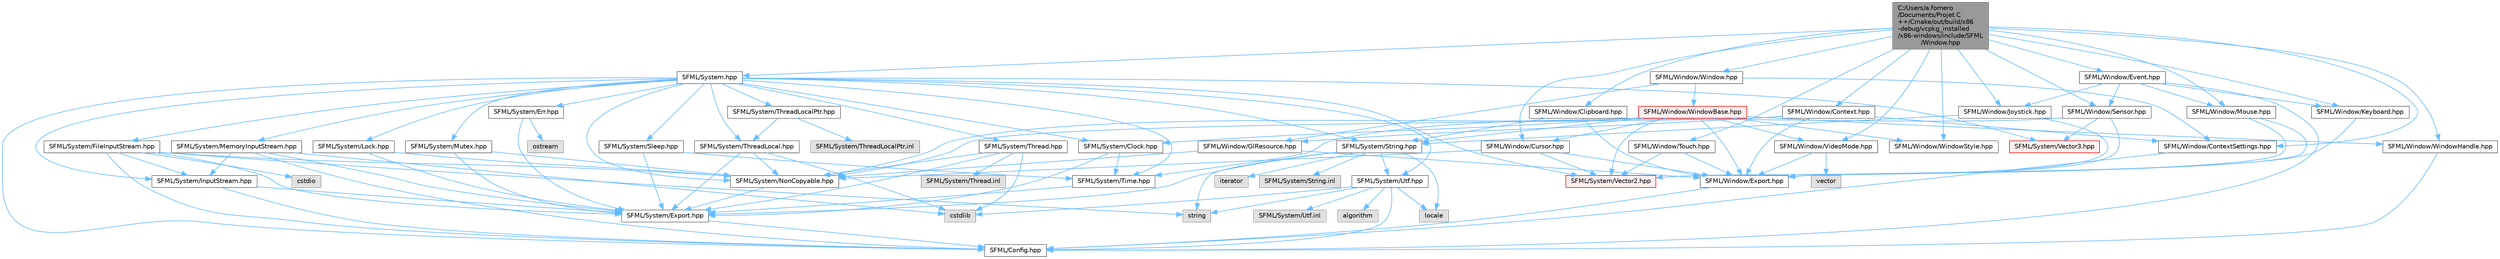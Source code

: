 digraph "C:/Users/a.fornero/Documents/Projet C++/Cmake/out/build/x86-debug/vcpkg_installed/x86-windows/include/SFML/Window.hpp"
{
 // LATEX_PDF_SIZE
  bgcolor="transparent";
  edge [fontname=Helvetica,fontsize=10,labelfontname=Helvetica,labelfontsize=10];
  node [fontname=Helvetica,fontsize=10,shape=box,height=0.2,width=0.4];
  Node1 [id="Node000001",label="C:/Users/a.fornero\l/Documents/Projet C\l++/Cmake/out/build/x86\l-debug/vcpkg_installed\l/x86-windows/include/SFML\l/Window.hpp",height=0.2,width=0.4,color="gray40", fillcolor="grey60", style="filled", fontcolor="black",tooltip=" "];
  Node1 -> Node2 [id="edge1_Node000001_Node000002",color="steelblue1",style="solid",tooltip=" "];
  Node2 [id="Node000002",label="SFML/System.hpp",height=0.2,width=0.4,color="grey40", fillcolor="white", style="filled",URL="$_system_8hpp.html",tooltip=" "];
  Node2 -> Node3 [id="edge2_Node000002_Node000003",color="steelblue1",style="solid",tooltip=" "];
  Node3 [id="Node000003",label="SFML/Config.hpp",height=0.2,width=0.4,color="grey40", fillcolor="white", style="filled",URL="$_config_8hpp.html",tooltip=" "];
  Node2 -> Node4 [id="edge3_Node000002_Node000004",color="steelblue1",style="solid",tooltip=" "];
  Node4 [id="Node000004",label="SFML/System/Clock.hpp",height=0.2,width=0.4,color="grey40", fillcolor="white", style="filled",URL="$_clock_8hpp.html",tooltip=" "];
  Node4 -> Node5 [id="edge4_Node000004_Node000005",color="steelblue1",style="solid",tooltip=" "];
  Node5 [id="Node000005",label="SFML/System/Export.hpp",height=0.2,width=0.4,color="grey40", fillcolor="white", style="filled",URL="$_system_2_export_8hpp.html",tooltip=" "];
  Node5 -> Node3 [id="edge5_Node000005_Node000003",color="steelblue1",style="solid",tooltip=" "];
  Node4 -> Node6 [id="edge6_Node000004_Node000006",color="steelblue1",style="solid",tooltip=" "];
  Node6 [id="Node000006",label="SFML/System/Time.hpp",height=0.2,width=0.4,color="grey40", fillcolor="white", style="filled",URL="$_time_8hpp.html",tooltip=" "];
  Node6 -> Node5 [id="edge7_Node000006_Node000005",color="steelblue1",style="solid",tooltip=" "];
  Node2 -> Node7 [id="edge8_Node000002_Node000007",color="steelblue1",style="solid",tooltip=" "];
  Node7 [id="Node000007",label="SFML/System/Err.hpp",height=0.2,width=0.4,color="grey40", fillcolor="white", style="filled",URL="$_err_8hpp.html",tooltip=" "];
  Node7 -> Node5 [id="edge9_Node000007_Node000005",color="steelblue1",style="solid",tooltip=" "];
  Node7 -> Node8 [id="edge10_Node000007_Node000008",color="steelblue1",style="solid",tooltip=" "];
  Node8 [id="Node000008",label="ostream",height=0.2,width=0.4,color="grey60", fillcolor="#E0E0E0", style="filled",tooltip=" "];
  Node2 -> Node9 [id="edge11_Node000002_Node000009",color="steelblue1",style="solid",tooltip=" "];
  Node9 [id="Node000009",label="SFML/System/FileInputStream.hpp",height=0.2,width=0.4,color="grey40", fillcolor="white", style="filled",URL="$_file_input_stream_8hpp.html",tooltip=" "];
  Node9 -> Node3 [id="edge12_Node000009_Node000003",color="steelblue1",style="solid",tooltip=" "];
  Node9 -> Node5 [id="edge13_Node000009_Node000005",color="steelblue1",style="solid",tooltip=" "];
  Node9 -> Node10 [id="edge14_Node000009_Node000010",color="steelblue1",style="solid",tooltip=" "];
  Node10 [id="Node000010",label="SFML/System/InputStream.hpp",height=0.2,width=0.4,color="grey40", fillcolor="white", style="filled",URL="$_input_stream_8hpp.html",tooltip=" "];
  Node10 -> Node3 [id="edge15_Node000010_Node000003",color="steelblue1",style="solid",tooltip=" "];
  Node10 -> Node5 [id="edge16_Node000010_Node000005",color="steelblue1",style="solid",tooltip=" "];
  Node9 -> Node11 [id="edge17_Node000009_Node000011",color="steelblue1",style="solid",tooltip=" "];
  Node11 [id="Node000011",label="SFML/System/NonCopyable.hpp",height=0.2,width=0.4,color="grey40", fillcolor="white", style="filled",URL="$_non_copyable_8hpp.html",tooltip=" "];
  Node11 -> Node5 [id="edge18_Node000011_Node000005",color="steelblue1",style="solid",tooltip=" "];
  Node9 -> Node12 [id="edge19_Node000009_Node000012",color="steelblue1",style="solid",tooltip=" "];
  Node12 [id="Node000012",label="cstdio",height=0.2,width=0.4,color="grey60", fillcolor="#E0E0E0", style="filled",tooltip=" "];
  Node9 -> Node13 [id="edge20_Node000009_Node000013",color="steelblue1",style="solid",tooltip=" "];
  Node13 [id="Node000013",label="string",height=0.2,width=0.4,color="grey60", fillcolor="#E0E0E0", style="filled",tooltip=" "];
  Node2 -> Node10 [id="edge21_Node000002_Node000010",color="steelblue1",style="solid",tooltip=" "];
  Node2 -> Node14 [id="edge22_Node000002_Node000014",color="steelblue1",style="solid",tooltip=" "];
  Node14 [id="Node000014",label="SFML/System/Lock.hpp",height=0.2,width=0.4,color="grey40", fillcolor="white", style="filled",URL="$_lock_8hpp.html",tooltip=" "];
  Node14 -> Node5 [id="edge23_Node000014_Node000005",color="steelblue1",style="solid",tooltip=" "];
  Node14 -> Node11 [id="edge24_Node000014_Node000011",color="steelblue1",style="solid",tooltip=" "];
  Node2 -> Node15 [id="edge25_Node000002_Node000015",color="steelblue1",style="solid",tooltip=" "];
  Node15 [id="Node000015",label="SFML/System/MemoryInputStream.hpp",height=0.2,width=0.4,color="grey40", fillcolor="white", style="filled",URL="$_memory_input_stream_8hpp.html",tooltip=" "];
  Node15 -> Node3 [id="edge26_Node000015_Node000003",color="steelblue1",style="solid",tooltip=" "];
  Node15 -> Node10 [id="edge27_Node000015_Node000010",color="steelblue1",style="solid",tooltip=" "];
  Node15 -> Node5 [id="edge28_Node000015_Node000005",color="steelblue1",style="solid",tooltip=" "];
  Node15 -> Node16 [id="edge29_Node000015_Node000016",color="steelblue1",style="solid",tooltip=" "];
  Node16 [id="Node000016",label="cstdlib",height=0.2,width=0.4,color="grey60", fillcolor="#E0E0E0", style="filled",tooltip=" "];
  Node2 -> Node17 [id="edge30_Node000002_Node000017",color="steelblue1",style="solid",tooltip=" "];
  Node17 [id="Node000017",label="SFML/System/Mutex.hpp",height=0.2,width=0.4,color="grey40", fillcolor="white", style="filled",URL="$_mutex_8hpp.html",tooltip=" "];
  Node17 -> Node5 [id="edge31_Node000017_Node000005",color="steelblue1",style="solid",tooltip=" "];
  Node17 -> Node11 [id="edge32_Node000017_Node000011",color="steelblue1",style="solid",tooltip=" "];
  Node2 -> Node11 [id="edge33_Node000002_Node000011",color="steelblue1",style="solid",tooltip=" "];
  Node2 -> Node18 [id="edge34_Node000002_Node000018",color="steelblue1",style="solid",tooltip=" "];
  Node18 [id="Node000018",label="SFML/System/Sleep.hpp",height=0.2,width=0.4,color="grey40", fillcolor="white", style="filled",URL="$_sleep_8hpp.html",tooltip=" "];
  Node18 -> Node5 [id="edge35_Node000018_Node000005",color="steelblue1",style="solid",tooltip=" "];
  Node18 -> Node6 [id="edge36_Node000018_Node000006",color="steelblue1",style="solid",tooltip=" "];
  Node2 -> Node19 [id="edge37_Node000002_Node000019",color="steelblue1",style="solid",tooltip=" "];
  Node19 [id="Node000019",label="SFML/System/String.hpp",height=0.2,width=0.4,color="grey40", fillcolor="white", style="filled",URL="$_string_8hpp.html",tooltip=" "];
  Node19 -> Node5 [id="edge38_Node000019_Node000005",color="steelblue1",style="solid",tooltip=" "];
  Node19 -> Node20 [id="edge39_Node000019_Node000020",color="steelblue1",style="solid",tooltip=" "];
  Node20 [id="Node000020",label="SFML/System/Utf.hpp",height=0.2,width=0.4,color="grey40", fillcolor="white", style="filled",URL="$_utf_8hpp.html",tooltip=" "];
  Node20 -> Node3 [id="edge40_Node000020_Node000003",color="steelblue1",style="solid",tooltip=" "];
  Node20 -> Node21 [id="edge41_Node000020_Node000021",color="steelblue1",style="solid",tooltip=" "];
  Node21 [id="Node000021",label="algorithm",height=0.2,width=0.4,color="grey60", fillcolor="#E0E0E0", style="filled",tooltip=" "];
  Node20 -> Node22 [id="edge42_Node000020_Node000022",color="steelblue1",style="solid",tooltip=" "];
  Node22 [id="Node000022",label="locale",height=0.2,width=0.4,color="grey60", fillcolor="#E0E0E0", style="filled",tooltip=" "];
  Node20 -> Node13 [id="edge43_Node000020_Node000013",color="steelblue1",style="solid",tooltip=" "];
  Node20 -> Node16 [id="edge44_Node000020_Node000016",color="steelblue1",style="solid",tooltip=" "];
  Node20 -> Node23 [id="edge45_Node000020_Node000023",color="steelblue1",style="solid",tooltip=" "];
  Node23 [id="Node000023",label="SFML/System/Utf.inl",height=0.2,width=0.4,color="grey60", fillcolor="#E0E0E0", style="filled",tooltip=" "];
  Node19 -> Node24 [id="edge46_Node000019_Node000024",color="steelblue1",style="solid",tooltip=" "];
  Node24 [id="Node000024",label="iterator",height=0.2,width=0.4,color="grey60", fillcolor="#E0E0E0", style="filled",tooltip=" "];
  Node19 -> Node22 [id="edge47_Node000019_Node000022",color="steelblue1",style="solid",tooltip=" "];
  Node19 -> Node13 [id="edge48_Node000019_Node000013",color="steelblue1",style="solid",tooltip=" "];
  Node19 -> Node25 [id="edge49_Node000019_Node000025",color="steelblue1",style="solid",tooltip=" "];
  Node25 [id="Node000025",label="SFML/System/String.inl",height=0.2,width=0.4,color="grey60", fillcolor="#E0E0E0", style="filled",tooltip=" "];
  Node2 -> Node26 [id="edge50_Node000002_Node000026",color="steelblue1",style="solid",tooltip=" "];
  Node26 [id="Node000026",label="SFML/System/Thread.hpp",height=0.2,width=0.4,color="grey40", fillcolor="white", style="filled",URL="$_thread_8hpp.html",tooltip=" "];
  Node26 -> Node5 [id="edge51_Node000026_Node000005",color="steelblue1",style="solid",tooltip=" "];
  Node26 -> Node11 [id="edge52_Node000026_Node000011",color="steelblue1",style="solid",tooltip=" "];
  Node26 -> Node16 [id="edge53_Node000026_Node000016",color="steelblue1",style="solid",tooltip=" "];
  Node26 -> Node27 [id="edge54_Node000026_Node000027",color="steelblue1",style="solid",tooltip=" "];
  Node27 [id="Node000027",label="SFML/System/Thread.inl",height=0.2,width=0.4,color="grey60", fillcolor="#E0E0E0", style="filled",tooltip=" "];
  Node2 -> Node28 [id="edge55_Node000002_Node000028",color="steelblue1",style="solid",tooltip=" "];
  Node28 [id="Node000028",label="SFML/System/ThreadLocal.hpp",height=0.2,width=0.4,color="grey40", fillcolor="white", style="filled",URL="$_thread_local_8hpp.html",tooltip=" "];
  Node28 -> Node5 [id="edge56_Node000028_Node000005",color="steelblue1",style="solid",tooltip=" "];
  Node28 -> Node11 [id="edge57_Node000028_Node000011",color="steelblue1",style="solid",tooltip=" "];
  Node28 -> Node16 [id="edge58_Node000028_Node000016",color="steelblue1",style="solid",tooltip=" "];
  Node2 -> Node29 [id="edge59_Node000002_Node000029",color="steelblue1",style="solid",tooltip=" "];
  Node29 [id="Node000029",label="SFML/System/ThreadLocalPtr.hpp",height=0.2,width=0.4,color="grey40", fillcolor="white", style="filled",URL="$_thread_local_ptr_8hpp.html",tooltip=" "];
  Node29 -> Node28 [id="edge60_Node000029_Node000028",color="steelblue1",style="solid",tooltip=" "];
  Node29 -> Node30 [id="edge61_Node000029_Node000030",color="steelblue1",style="solid",tooltip=" "];
  Node30 [id="Node000030",label="SFML/System/ThreadLocalPtr.inl",height=0.2,width=0.4,color="grey60", fillcolor="#E0E0E0", style="filled",tooltip=" "];
  Node2 -> Node6 [id="edge62_Node000002_Node000006",color="steelblue1",style="solid",tooltip=" "];
  Node2 -> Node20 [id="edge63_Node000002_Node000020",color="steelblue1",style="solid",tooltip=" "];
  Node2 -> Node31 [id="edge64_Node000002_Node000031",color="steelblue1",style="solid",tooltip=" "];
  Node31 [id="Node000031",label="SFML/System/Vector2.hpp",height=0.2,width=0.4,color="red", fillcolor="#FFF0F0", style="filled",URL="$_vector2_8hpp.html",tooltip=" "];
  Node2 -> Node33 [id="edge65_Node000002_Node000033",color="steelblue1",style="solid",tooltip=" "];
  Node33 [id="Node000033",label="SFML/System/Vector3.hpp",height=0.2,width=0.4,color="red", fillcolor="#FFF0F0", style="filled",URL="$_vector3_8hpp.html",tooltip=" "];
  Node1 -> Node35 [id="edge66_Node000001_Node000035",color="steelblue1",style="solid",tooltip=" "];
  Node35 [id="Node000035",label="SFML/Window/Clipboard.hpp",height=0.2,width=0.4,color="grey40", fillcolor="white", style="filled",URL="$_clipboard_8hpp.html",tooltip=" "];
  Node35 -> Node36 [id="edge67_Node000035_Node000036",color="steelblue1",style="solid",tooltip=" "];
  Node36 [id="Node000036",label="SFML/Window/Export.hpp",height=0.2,width=0.4,color="grey40", fillcolor="white", style="filled",URL="$_window_2_export_8hpp.html",tooltip=" "];
  Node36 -> Node3 [id="edge68_Node000036_Node000003",color="steelblue1",style="solid",tooltip=" "];
  Node35 -> Node19 [id="edge69_Node000035_Node000019",color="steelblue1",style="solid",tooltip=" "];
  Node1 -> Node37 [id="edge70_Node000001_Node000037",color="steelblue1",style="solid",tooltip=" "];
  Node37 [id="Node000037",label="SFML/Window/Context.hpp",height=0.2,width=0.4,color="grey40", fillcolor="white", style="filled",URL="$_context_8hpp.html",tooltip=" "];
  Node37 -> Node36 [id="edge71_Node000037_Node000036",color="steelblue1",style="solid",tooltip=" "];
  Node37 -> Node38 [id="edge72_Node000037_Node000038",color="steelblue1",style="solid",tooltip=" "];
  Node38 [id="Node000038",label="SFML/Window/GlResource.hpp",height=0.2,width=0.4,color="grey40", fillcolor="white", style="filled",URL="$_gl_resource_8hpp.html",tooltip=" "];
  Node38 -> Node36 [id="edge73_Node000038_Node000036",color="steelblue1",style="solid",tooltip=" "];
  Node38 -> Node11 [id="edge74_Node000038_Node000011",color="steelblue1",style="solid",tooltip=" "];
  Node37 -> Node39 [id="edge75_Node000037_Node000039",color="steelblue1",style="solid",tooltip=" "];
  Node39 [id="Node000039",label="SFML/Window/ContextSettings.hpp",height=0.2,width=0.4,color="grey40", fillcolor="white", style="filled",URL="$_context_settings_8hpp.html",tooltip=" "];
  Node39 -> Node3 [id="edge76_Node000039_Node000003",color="steelblue1",style="solid",tooltip=" "];
  Node37 -> Node11 [id="edge77_Node000037_Node000011",color="steelblue1",style="solid",tooltip=" "];
  Node1 -> Node39 [id="edge78_Node000001_Node000039",color="steelblue1",style="solid",tooltip=" "];
  Node1 -> Node40 [id="edge79_Node000001_Node000040",color="steelblue1",style="solid",tooltip=" "];
  Node40 [id="Node000040",label="SFML/Window/Cursor.hpp",height=0.2,width=0.4,color="grey40", fillcolor="white", style="filled",URL="$_cursor_8hpp.html",tooltip=" "];
  Node40 -> Node36 [id="edge80_Node000040_Node000036",color="steelblue1",style="solid",tooltip=" "];
  Node40 -> Node11 [id="edge81_Node000040_Node000011",color="steelblue1",style="solid",tooltip=" "];
  Node40 -> Node31 [id="edge82_Node000040_Node000031",color="steelblue1",style="solid",tooltip=" "];
  Node1 -> Node41 [id="edge83_Node000001_Node000041",color="steelblue1",style="solid",tooltip=" "];
  Node41 [id="Node000041",label="SFML/Window/Event.hpp",height=0.2,width=0.4,color="grey40", fillcolor="white", style="filled",URL="$_event_8hpp.html",tooltip=" "];
  Node41 -> Node3 [id="edge84_Node000041_Node000003",color="steelblue1",style="solid",tooltip=" "];
  Node41 -> Node42 [id="edge85_Node000041_Node000042",color="steelblue1",style="solid",tooltip=" "];
  Node42 [id="Node000042",label="SFML/Window/Joystick.hpp",height=0.2,width=0.4,color="grey40", fillcolor="white", style="filled",URL="$_joystick_8hpp.html",tooltip=" "];
  Node42 -> Node36 [id="edge86_Node000042_Node000036",color="steelblue1",style="solid",tooltip=" "];
  Node42 -> Node19 [id="edge87_Node000042_Node000019",color="steelblue1",style="solid",tooltip=" "];
  Node41 -> Node43 [id="edge88_Node000041_Node000043",color="steelblue1",style="solid",tooltip=" "];
  Node43 [id="Node000043",label="SFML/Window/Keyboard.hpp",height=0.2,width=0.4,color="grey40", fillcolor="white", style="filled",URL="$_keyboard_8hpp.html",tooltip=" "];
  Node43 -> Node36 [id="edge89_Node000043_Node000036",color="steelblue1",style="solid",tooltip=" "];
  Node41 -> Node44 [id="edge90_Node000041_Node000044",color="steelblue1",style="solid",tooltip=" "];
  Node44 [id="Node000044",label="SFML/Window/Mouse.hpp",height=0.2,width=0.4,color="grey40", fillcolor="white", style="filled",URL="$_mouse_8hpp.html",tooltip=" "];
  Node44 -> Node36 [id="edge91_Node000044_Node000036",color="steelblue1",style="solid",tooltip=" "];
  Node44 -> Node31 [id="edge92_Node000044_Node000031",color="steelblue1",style="solid",tooltip=" "];
  Node41 -> Node45 [id="edge93_Node000041_Node000045",color="steelblue1",style="solid",tooltip=" "];
  Node45 [id="Node000045",label="SFML/Window/Sensor.hpp",height=0.2,width=0.4,color="grey40", fillcolor="white", style="filled",URL="$_sensor_8hpp.html",tooltip=" "];
  Node45 -> Node36 [id="edge94_Node000045_Node000036",color="steelblue1",style="solid",tooltip=" "];
  Node45 -> Node33 [id="edge95_Node000045_Node000033",color="steelblue1",style="solid",tooltip=" "];
  Node45 -> Node6 [id="edge96_Node000045_Node000006",color="steelblue1",style="solid",tooltip=" "];
  Node1 -> Node42 [id="edge97_Node000001_Node000042",color="steelblue1",style="solid",tooltip=" "];
  Node1 -> Node43 [id="edge98_Node000001_Node000043",color="steelblue1",style="solid",tooltip=" "];
  Node1 -> Node44 [id="edge99_Node000001_Node000044",color="steelblue1",style="solid",tooltip=" "];
  Node1 -> Node45 [id="edge100_Node000001_Node000045",color="steelblue1",style="solid",tooltip=" "];
  Node1 -> Node46 [id="edge101_Node000001_Node000046",color="steelblue1",style="solid",tooltip=" "];
  Node46 [id="Node000046",label="SFML/Window/Touch.hpp",height=0.2,width=0.4,color="grey40", fillcolor="white", style="filled",URL="$_touch_8hpp.html",tooltip=" "];
  Node46 -> Node36 [id="edge102_Node000046_Node000036",color="steelblue1",style="solid",tooltip=" "];
  Node46 -> Node31 [id="edge103_Node000046_Node000031",color="steelblue1",style="solid",tooltip=" "];
  Node1 -> Node47 [id="edge104_Node000001_Node000047",color="steelblue1",style="solid",tooltip=" "];
  Node47 [id="Node000047",label="SFML/Window/VideoMode.hpp",height=0.2,width=0.4,color="grey40", fillcolor="white", style="filled",URL="$_video_mode_8hpp.html",tooltip=" "];
  Node47 -> Node36 [id="edge105_Node000047_Node000036",color="steelblue1",style="solid",tooltip=" "];
  Node47 -> Node48 [id="edge106_Node000047_Node000048",color="steelblue1",style="solid",tooltip=" "];
  Node48 [id="Node000048",label="vector",height=0.2,width=0.4,color="grey60", fillcolor="#E0E0E0", style="filled",tooltip=" "];
  Node1 -> Node49 [id="edge107_Node000001_Node000049",color="steelblue1",style="solid",tooltip=" "];
  Node49 [id="Node000049",label="SFML/Window/Window.hpp",height=0.2,width=0.4,color="grey40", fillcolor="white", style="filled",URL="$_window_2_window_8hpp.html",tooltip=" "];
  Node49 -> Node39 [id="edge108_Node000049_Node000039",color="steelblue1",style="solid",tooltip=" "];
  Node49 -> Node38 [id="edge109_Node000049_Node000038",color="steelblue1",style="solid",tooltip=" "];
  Node49 -> Node50 [id="edge110_Node000049_Node000050",color="steelblue1",style="solid",tooltip=" "];
  Node50 [id="Node000050",label="SFML/Window/WindowBase.hpp",height=0.2,width=0.4,color="red", fillcolor="#FFF0F0", style="filled",URL="$_window_base_8hpp.html",tooltip=" "];
  Node50 -> Node40 [id="edge111_Node000050_Node000040",color="steelblue1",style="solid",tooltip=" "];
  Node50 -> Node36 [id="edge112_Node000050_Node000036",color="steelblue1",style="solid",tooltip=" "];
  Node50 -> Node47 [id="edge113_Node000050_Node000047",color="steelblue1",style="solid",tooltip=" "];
  Node50 -> Node52 [id="edge114_Node000050_Node000052",color="steelblue1",style="solid",tooltip=" "];
  Node52 [id="Node000052",label="SFML/Window/WindowHandle.hpp",height=0.2,width=0.4,color="grey40", fillcolor="white", style="filled",URL="$_window_handle_8hpp.html",tooltip=" "];
  Node52 -> Node3 [id="edge115_Node000052_Node000003",color="steelblue1",style="solid",tooltip=" "];
  Node50 -> Node55 [id="edge116_Node000050_Node000055",color="steelblue1",style="solid",tooltip=" "];
  Node55 [id="Node000055",label="SFML/Window/WindowStyle.hpp",height=0.2,width=0.4,color="grey40", fillcolor="white", style="filled",URL="$_window_style_8hpp.html",tooltip=" "];
  Node50 -> Node4 [id="edge117_Node000050_Node000004",color="steelblue1",style="solid",tooltip=" "];
  Node50 -> Node11 [id="edge118_Node000050_Node000011",color="steelblue1",style="solid",tooltip=" "];
  Node50 -> Node19 [id="edge119_Node000050_Node000019",color="steelblue1",style="solid",tooltip=" "];
  Node50 -> Node31 [id="edge120_Node000050_Node000031",color="steelblue1",style="solid",tooltip=" "];
  Node1 -> Node52 [id="edge121_Node000001_Node000052",color="steelblue1",style="solid",tooltip=" "];
  Node1 -> Node55 [id="edge122_Node000001_Node000055",color="steelblue1",style="solid",tooltip=" "];
}
